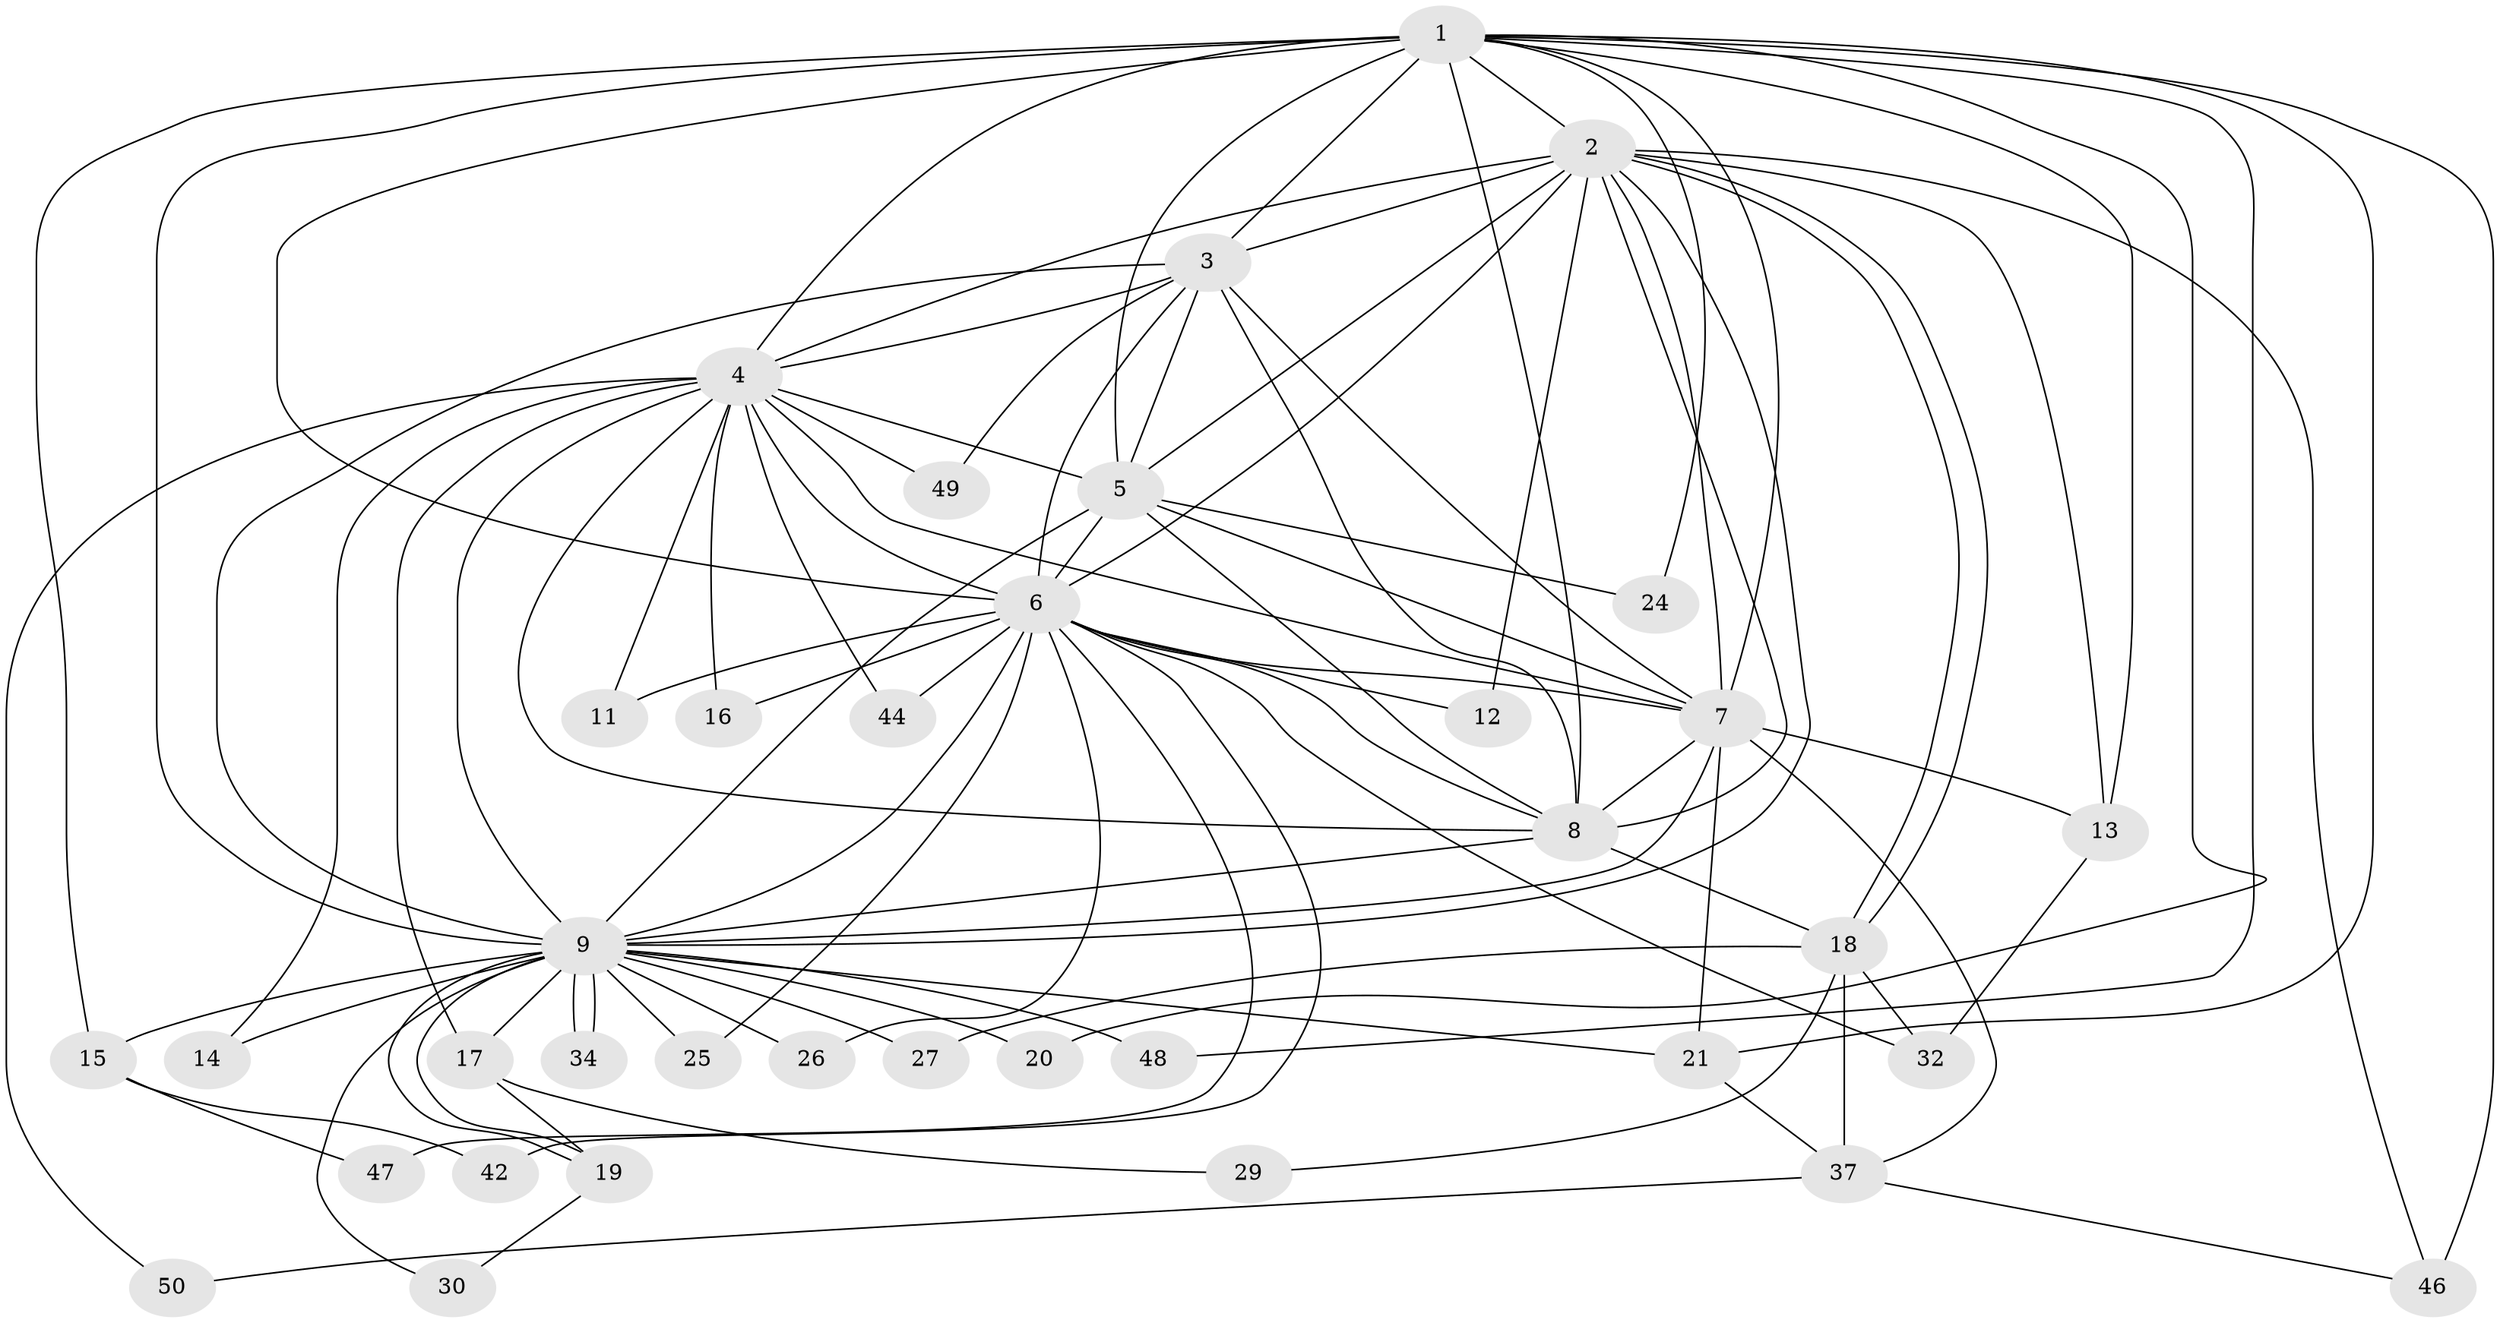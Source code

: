 // Generated by graph-tools (version 1.1) at 2025/23/03/03/25 07:23:41]
// undirected, 36 vertices, 97 edges
graph export_dot {
graph [start="1"]
  node [color=gray90,style=filled];
  1 [super="+10"];
  2 [super="+36"];
  3 [super="+39"];
  4 [super="+35"];
  5;
  6 [super="+43"];
  7 [super="+41"];
  8 [super="+45"];
  9 [super="+22"];
  11;
  12;
  13;
  14;
  15;
  16;
  17 [super="+28"];
  18 [super="+23"];
  19 [super="+31"];
  20;
  21 [super="+33"];
  24;
  25;
  26;
  27;
  29;
  30;
  32 [super="+38"];
  34;
  37 [super="+40"];
  42;
  44;
  46 [super="+51"];
  47;
  48;
  49;
  50;
  1 -- 2 [weight=2];
  1 -- 3 [weight=2];
  1 -- 4 [weight=2];
  1 -- 5 [weight=2];
  1 -- 6 [weight=2];
  1 -- 7 [weight=2];
  1 -- 8 [weight=3];
  1 -- 9 [weight=2];
  1 -- 15;
  1 -- 21;
  1 -- 13;
  1 -- 48;
  1 -- 20;
  1 -- 24;
  1 -- 46;
  2 -- 3 [weight=2];
  2 -- 4;
  2 -- 5;
  2 -- 6;
  2 -- 7 [weight=2];
  2 -- 8;
  2 -- 9;
  2 -- 12;
  2 -- 13;
  2 -- 18;
  2 -- 18;
  2 -- 46;
  3 -- 4;
  3 -- 5;
  3 -- 6;
  3 -- 7;
  3 -- 8;
  3 -- 9;
  3 -- 49;
  4 -- 5;
  4 -- 6;
  4 -- 7;
  4 -- 8;
  4 -- 9 [weight=2];
  4 -- 11;
  4 -- 14;
  4 -- 16;
  4 -- 17;
  4 -- 44;
  4 -- 49;
  4 -- 50;
  5 -- 6;
  5 -- 7;
  5 -- 8;
  5 -- 9;
  5 -- 24;
  6 -- 7;
  6 -- 8 [weight=2];
  6 -- 9;
  6 -- 11;
  6 -- 12;
  6 -- 16;
  6 -- 25;
  6 -- 26;
  6 -- 32;
  6 -- 42;
  6 -- 44;
  6 -- 47;
  7 -- 8;
  7 -- 9;
  7 -- 37;
  7 -- 13;
  7 -- 21;
  8 -- 9;
  8 -- 18;
  9 -- 14;
  9 -- 15;
  9 -- 17 [weight=2];
  9 -- 19;
  9 -- 19;
  9 -- 20;
  9 -- 21;
  9 -- 25;
  9 -- 26;
  9 -- 27;
  9 -- 30;
  9 -- 34;
  9 -- 34;
  9 -- 48;
  13 -- 32;
  15 -- 42;
  15 -- 47;
  17 -- 29;
  17 -- 19;
  18 -- 27;
  18 -- 32;
  18 -- 37;
  18 -- 29;
  19 -- 30;
  21 -- 37;
  37 -- 46;
  37 -- 50;
}
